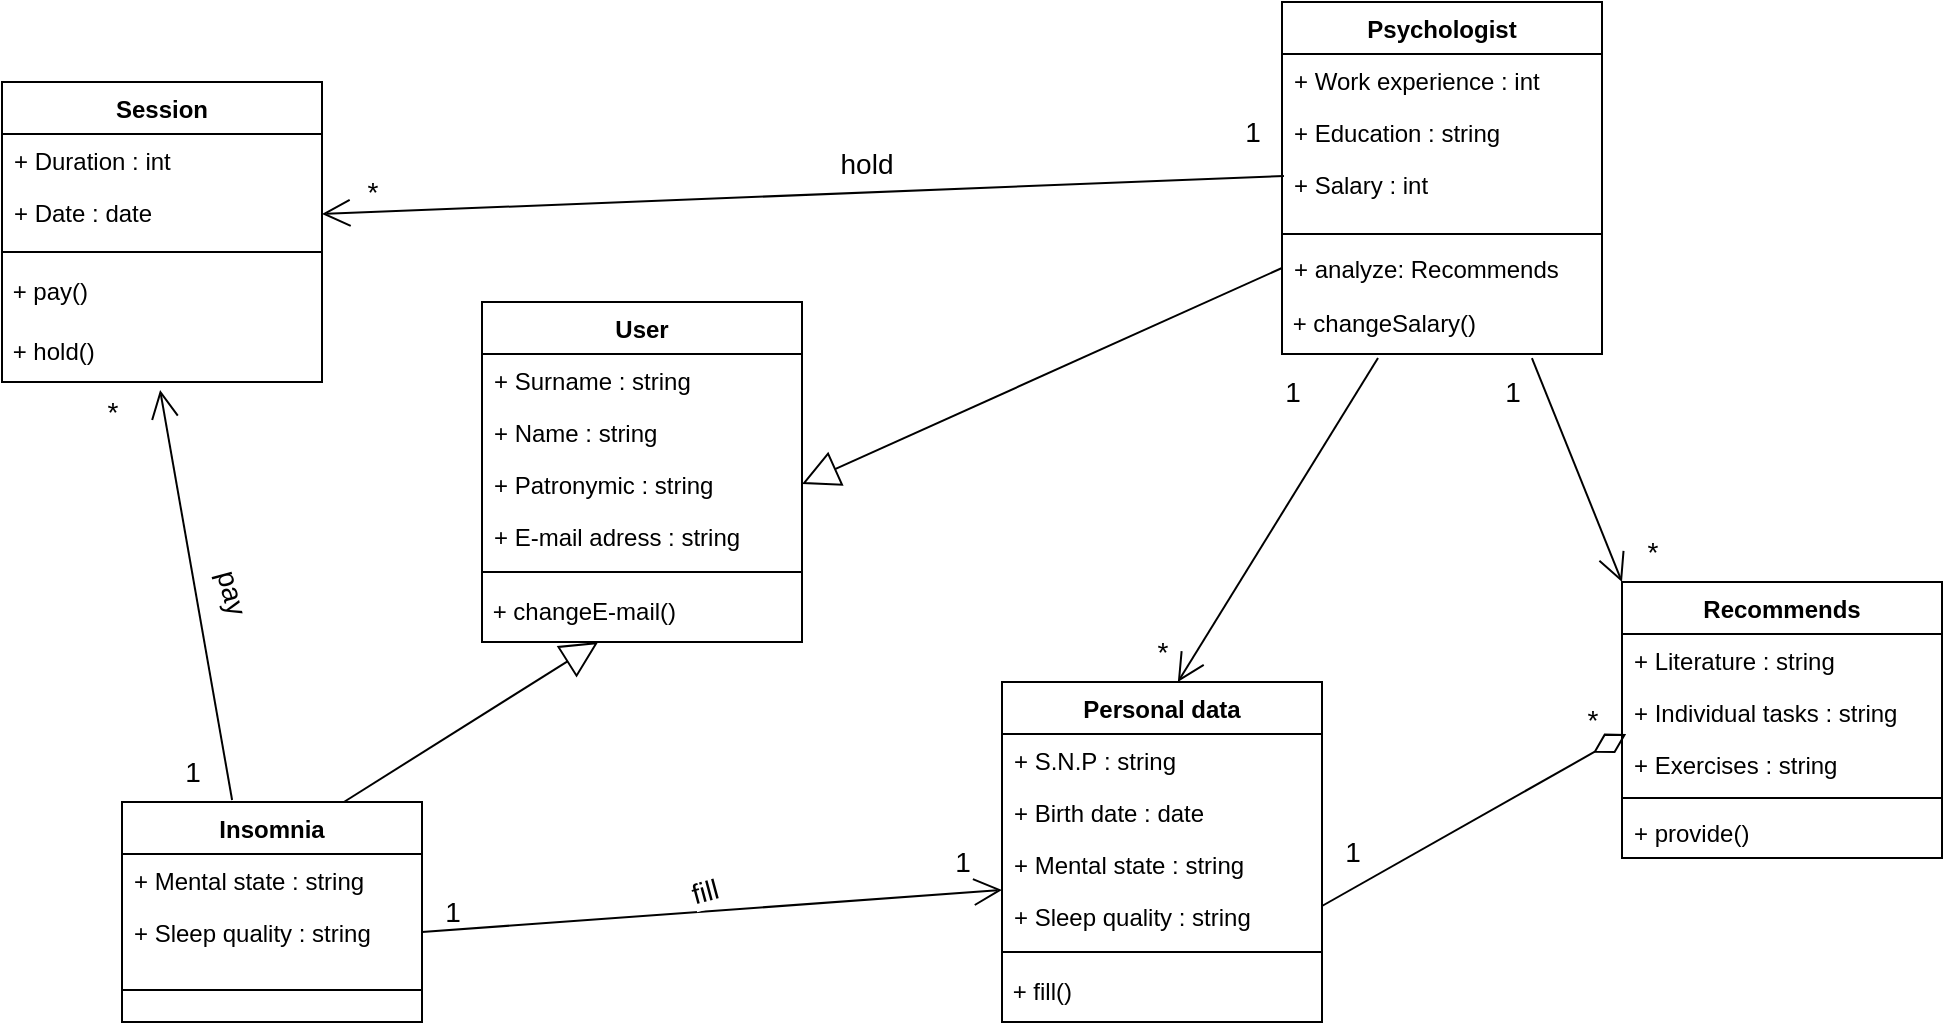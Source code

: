 <mxfile version="20.4.0" type="github"><diagram id="mCyr1kptdM3YggUfpTlr" name="Page-1"><mxGraphModel dx="2444" dy="1900" grid="1" gridSize="10" guides="1" tooltips="1" connect="1" arrows="1" fold="1" page="1" pageScale="1" pageWidth="850" pageHeight="1100" math="0" shadow="0"><root><mxCell id="0"/><mxCell id="1" parent="0"/><mxCell id="WNcvLl9ZO4tNJKM1Qj0L-1" value="User" style="swimlane;fontStyle=1;align=center;verticalAlign=top;childLayout=stackLayout;horizontal=1;startSize=26;horizontalStack=0;resizeParent=1;resizeParentMax=0;resizeLast=0;collapsible=1;marginBottom=0;" vertex="1" parent="1"><mxGeometry x="220" y="-710" width="160" height="170" as="geometry"/></mxCell><mxCell id="WNcvLl9ZO4tNJKM1Qj0L-2" value="+ Surname : string" style="text;strokeColor=none;fillColor=none;align=left;verticalAlign=top;spacingLeft=4;spacingRight=4;overflow=hidden;rotatable=0;points=[[0,0.5],[1,0.5]];portConstraint=eastwest;" vertex="1" parent="WNcvLl9ZO4tNJKM1Qj0L-1"><mxGeometry y="26" width="160" height="26" as="geometry"/></mxCell><mxCell id="WNcvLl9ZO4tNJKM1Qj0L-4" value="+ Name : string&#10;" style="text;strokeColor=none;fillColor=none;align=left;verticalAlign=top;spacingLeft=4;spacingRight=4;overflow=hidden;rotatable=0;points=[[0,0.5],[1,0.5]];portConstraint=eastwest;" vertex="1" parent="WNcvLl9ZO4tNJKM1Qj0L-1"><mxGeometry y="52" width="160" height="26" as="geometry"/></mxCell><mxCell id="WNcvLl9ZO4tNJKM1Qj0L-7" value="+ Patronymic : string" style="text;strokeColor=none;fillColor=none;align=left;verticalAlign=top;spacingLeft=4;spacingRight=4;overflow=hidden;rotatable=0;points=[[0,0.5],[1,0.5]];portConstraint=eastwest;" vertex="1" parent="WNcvLl9ZO4tNJKM1Qj0L-1"><mxGeometry y="78" width="160" height="26" as="geometry"/></mxCell><mxCell id="WNcvLl9ZO4tNJKM1Qj0L-8" value="+ E-mail adress : string" style="text;strokeColor=none;fillColor=none;align=left;verticalAlign=top;spacingLeft=4;spacingRight=4;overflow=hidden;rotatable=0;points=[[0,0.5],[1,0.5]];portConstraint=eastwest;" vertex="1" parent="WNcvLl9ZO4tNJKM1Qj0L-1"><mxGeometry y="104" width="160" height="26" as="geometry"/></mxCell><mxCell id="WNcvLl9ZO4tNJKM1Qj0L-3" value="" style="line;strokeWidth=1;fillColor=none;align=left;verticalAlign=middle;spacingTop=-1;spacingLeft=3;spacingRight=3;rotatable=0;labelPosition=right;points=[];portConstraint=eastwest;strokeColor=inherit;" vertex="1" parent="WNcvLl9ZO4tNJKM1Qj0L-1"><mxGeometry y="130" width="160" height="10" as="geometry"/></mxCell><mxCell id="WNcvLl9ZO4tNJKM1Qj0L-37" value="&lt;div style=&quot;text-align: justify;&quot;&gt;&lt;span style=&quot;background-color: initial;&quot;&gt;&amp;nbsp;+ changeE-mail()&lt;/span&gt;&lt;/div&gt;" style="text;html=1;align=left;verticalAlign=middle;resizable=0;points=[];autosize=1;strokeColor=none;fillColor=none;" vertex="1" parent="WNcvLl9ZO4tNJKM1Qj0L-1"><mxGeometry y="140" width="160" height="30" as="geometry"/></mxCell><mxCell id="WNcvLl9ZO4tNJKM1Qj0L-13" value="Session" style="swimlane;fontStyle=1;align=center;verticalAlign=top;childLayout=stackLayout;horizontal=1;startSize=26;horizontalStack=0;resizeParent=1;resizeParentMax=0;resizeLast=0;collapsible=1;marginBottom=0;" vertex="1" parent="1"><mxGeometry x="-20" y="-820" width="160" height="150" as="geometry"/></mxCell><mxCell id="WNcvLl9ZO4tNJKM1Qj0L-14" value="+ Duration : int" style="text;strokeColor=none;fillColor=none;align=left;verticalAlign=top;spacingLeft=4;spacingRight=4;overflow=hidden;rotatable=0;points=[[0,0.5],[1,0.5]];portConstraint=eastwest;" vertex="1" parent="WNcvLl9ZO4tNJKM1Qj0L-13"><mxGeometry y="26" width="160" height="26" as="geometry"/></mxCell><mxCell id="etiwIBcdiQbqdNMHtUx5-84" value="+ Date : date" style="text;strokeColor=none;fillColor=none;align=left;verticalAlign=top;spacingLeft=4;spacingRight=4;overflow=hidden;rotatable=0;points=[[0,0.5],[1,0.5]];portConstraint=eastwest;" parent="WNcvLl9ZO4tNJKM1Qj0L-13" vertex="1"><mxGeometry y="52" width="160" height="28" as="geometry"/></mxCell><mxCell id="WNcvLl9ZO4tNJKM1Qj0L-15" value="" style="line;strokeWidth=1;fillColor=none;align=left;verticalAlign=middle;spacingTop=-1;spacingLeft=3;spacingRight=3;rotatable=0;labelPosition=right;points=[];portConstraint=eastwest;strokeColor=inherit;" vertex="1" parent="WNcvLl9ZO4tNJKM1Qj0L-13"><mxGeometry y="80" width="160" height="10" as="geometry"/></mxCell><mxCell id="WNcvLl9ZO4tNJKM1Qj0L-38" value="&lt;div style=&quot;text-align: justify;&quot;&gt;&lt;span style=&quot;background-color: initial;&quot;&gt;&amp;nbsp;+ pay()&lt;/span&gt;&lt;/div&gt;" style="text;html=1;align=left;verticalAlign=middle;resizable=0;points=[];autosize=1;strokeColor=none;fillColor=none;" vertex="1" parent="WNcvLl9ZO4tNJKM1Qj0L-13"><mxGeometry y="90" width="160" height="30" as="geometry"/></mxCell><mxCell id="WNcvLl9ZO4tNJKM1Qj0L-40" value="&lt;div style=&quot;text-align: justify;&quot;&gt;&lt;span style=&quot;background-color: initial;&quot;&gt;&amp;nbsp;+ hold()&lt;/span&gt;&lt;/div&gt;" style="text;html=1;align=left;verticalAlign=middle;resizable=0;points=[];autosize=1;strokeColor=none;fillColor=none;" vertex="1" parent="WNcvLl9ZO4tNJKM1Qj0L-13"><mxGeometry y="120" width="160" height="30" as="geometry"/></mxCell><mxCell id="WNcvLl9ZO4tNJKM1Qj0L-17" value="Insomnia" style="swimlane;fontStyle=1;align=center;verticalAlign=top;childLayout=stackLayout;horizontal=1;startSize=26;horizontalStack=0;resizeParent=1;resizeParentMax=0;resizeLast=0;collapsible=1;marginBottom=0;" vertex="1" parent="1"><mxGeometry x="40" y="-460" width="150" height="110" as="geometry"/></mxCell><mxCell id="WNcvLl9ZO4tNJKM1Qj0L-18" value="+ Mental state : string&#10;&#10;&#10;" style="text;strokeColor=none;fillColor=none;align=left;verticalAlign=top;spacingLeft=4;spacingRight=4;overflow=hidden;rotatable=0;points=[[0,0.5],[1,0.5]];portConstraint=eastwest;" vertex="1" parent="WNcvLl9ZO4tNJKM1Qj0L-17"><mxGeometry y="26" width="150" height="26" as="geometry"/></mxCell><mxCell id="etiwIBcdiQbqdNMHtUx5-36" value="+ Sleep quality : string&#10;" style="text;strokeColor=none;fillColor=none;align=left;verticalAlign=top;spacingLeft=4;spacingRight=4;overflow=hidden;rotatable=0;points=[[0,0.5],[1,0.5]];portConstraint=eastwest;" parent="WNcvLl9ZO4tNJKM1Qj0L-17" vertex="1"><mxGeometry y="52" width="150" height="26" as="geometry"/></mxCell><mxCell id="WNcvLl9ZO4tNJKM1Qj0L-19" value="" style="line;strokeWidth=1;fillColor=none;align=left;verticalAlign=middle;spacingTop=-1;spacingLeft=3;spacingRight=3;rotatable=0;labelPosition=right;points=[];portConstraint=eastwest;strokeColor=inherit;" vertex="1" parent="WNcvLl9ZO4tNJKM1Qj0L-17"><mxGeometry y="78" width="150" height="32" as="geometry"/></mxCell><mxCell id="WNcvLl9ZO4tNJKM1Qj0L-23" value="Personal data" style="swimlane;fontStyle=1;align=center;verticalAlign=top;childLayout=stackLayout;horizontal=1;startSize=26;horizontalStack=0;resizeParent=1;resizeParentMax=0;resizeLast=0;collapsible=1;marginBottom=0;" vertex="1" parent="1"><mxGeometry x="480" y="-520" width="160" height="170" as="geometry"/></mxCell><mxCell id="etiwIBcdiQbqdNMHtUx5-40" value="+ S.N.P : string" style="text;strokeColor=none;fillColor=none;align=left;verticalAlign=top;spacingLeft=4;spacingRight=4;overflow=hidden;rotatable=0;points=[[0,0.5],[1,0.5]];portConstraint=eastwest;" parent="WNcvLl9ZO4tNJKM1Qj0L-23" vertex="1"><mxGeometry y="26" width="160" height="26" as="geometry"/></mxCell><mxCell id="WNcvLl9ZO4tNJKM1Qj0L-46" value="" style="endArrow=none;html=1;startSize=12;startArrow=open;startFill=0;entryX=1;entryY=0.5;entryDx=0;entryDy=0;exitX=0;exitY=0;exitDx=0;exitDy=0;" edge="1" parent="WNcvLl9ZO4tNJKM1Qj0L-23" target="etiwIBcdiQbqdNMHtUx5-36"><mxGeometry relative="1" as="geometry"><mxPoint x="5.684e-14" y="104" as="sourcePoint"/><mxPoint x="77.04" y="-47.01" as="targetPoint"/></mxGeometry></mxCell><mxCell id="WNcvLl9ZO4tNJKM1Qj0L-52" value="fill" style="edgeLabel;html=1;align=center;verticalAlign=middle;resizable=0;points=[];fontSize=14;rotation=-15;" vertex="1" connectable="0" parent="WNcvLl9ZO4tNJKM1Qj0L-46"><mxGeometry x="0.288" y="-4" relative="1" as="geometry"><mxPoint x="37" y="-9" as="offset"/></mxGeometry></mxCell><mxCell id="etiwIBcdiQbqdNMHtUx5-41" value="+ Birth date : date" style="text;strokeColor=none;fillColor=none;align=left;verticalAlign=top;spacingLeft=4;spacingRight=4;overflow=hidden;rotatable=0;points=[[0,0.5],[1,0.5]];portConstraint=eastwest;" parent="WNcvLl9ZO4tNJKM1Qj0L-23" vertex="1"><mxGeometry y="52" width="160" height="26" as="geometry"/></mxCell><mxCell id="etiwIBcdiQbqdNMHtUx5-43" value="+ Mental state : string" style="text;strokeColor=none;fillColor=none;align=left;verticalAlign=top;spacingLeft=4;spacingRight=4;overflow=hidden;rotatable=0;points=[[0,0.5],[1,0.5]];portConstraint=eastwest;" parent="WNcvLl9ZO4tNJKM1Qj0L-23" vertex="1"><mxGeometry y="78" width="160" height="26" as="geometry"/></mxCell><mxCell id="etiwIBcdiQbqdNMHtUx5-42" value="+ Sleep quality : string" style="text;strokeColor=none;fillColor=none;align=left;verticalAlign=top;spacingLeft=4;spacingRight=4;overflow=hidden;rotatable=0;points=[[0,0.5],[1,0.5]];portConstraint=eastwest;" parent="WNcvLl9ZO4tNJKM1Qj0L-23" vertex="1"><mxGeometry y="104" width="160" height="26" as="geometry"/></mxCell><mxCell id="WNcvLl9ZO4tNJKM1Qj0L-28" value="" style="line;strokeWidth=1;fillColor=none;align=left;verticalAlign=middle;spacingTop=-1;spacingLeft=3;spacingRight=3;rotatable=0;labelPosition=right;points=[];portConstraint=eastwest;strokeColor=inherit;" vertex="1" parent="WNcvLl9ZO4tNJKM1Qj0L-23"><mxGeometry y="130" width="160" height="10" as="geometry"/></mxCell><mxCell id="WNcvLl9ZO4tNJKM1Qj0L-39" value="&lt;div style=&quot;text-align: justify;&quot;&gt;&lt;span style=&quot;background-color: initial;&quot;&gt;&amp;nbsp;+ fill()&lt;/span&gt;&lt;/div&gt;" style="text;html=1;align=left;verticalAlign=middle;resizable=0;points=[];autosize=1;strokeColor=none;fillColor=none;" vertex="1" parent="WNcvLl9ZO4tNJKM1Qj0L-23"><mxGeometry y="140" width="160" height="30" as="geometry"/></mxCell><mxCell id="WNcvLl9ZO4tNJKM1Qj0L-29" value="Recommends" style="swimlane;fontStyle=1;align=center;verticalAlign=top;childLayout=stackLayout;horizontal=1;startSize=26;horizontalStack=0;resizeParent=1;resizeParentMax=0;resizeLast=0;collapsible=1;marginBottom=0;" vertex="1" parent="1"><mxGeometry x="790" y="-570" width="160" height="138" as="geometry"/></mxCell><mxCell id="WNcvLl9ZO4tNJKM1Qj0L-30" value="+ Literature : string" style="text;strokeColor=none;fillColor=none;align=left;verticalAlign=top;spacingLeft=4;spacingRight=4;overflow=hidden;rotatable=0;points=[[0,0.5],[1,0.5]];portConstraint=eastwest;" vertex="1" parent="WNcvLl9ZO4tNJKM1Qj0L-29"><mxGeometry y="26" width="160" height="26" as="geometry"/></mxCell><mxCell id="etiwIBcdiQbqdNMHtUx5-115" value="+ Individual tasks : string" style="text;strokeColor=none;fillColor=none;align=left;verticalAlign=top;spacingLeft=4;spacingRight=4;overflow=hidden;rotatable=0;points=[[0,0.5],[1,0.5]];portConstraint=eastwest;" parent="WNcvLl9ZO4tNJKM1Qj0L-29" vertex="1"><mxGeometry y="52" width="160" height="26" as="geometry"/></mxCell><mxCell id="etiwIBcdiQbqdNMHtUx5-116" value="+ Exercises : string" style="text;strokeColor=none;fillColor=none;align=left;verticalAlign=top;spacingLeft=4;spacingRight=4;overflow=hidden;rotatable=0;points=[[0,0.5],[1,0.5]];portConstraint=eastwest;" parent="WNcvLl9ZO4tNJKM1Qj0L-29" vertex="1"><mxGeometry y="78" width="160" height="26" as="geometry"/></mxCell><mxCell id="WNcvLl9ZO4tNJKM1Qj0L-31" value="" style="line;strokeWidth=1;fillColor=none;align=left;verticalAlign=middle;spacingTop=-1;spacingLeft=3;spacingRight=3;rotatable=0;labelPosition=right;points=[];portConstraint=eastwest;strokeColor=inherit;" vertex="1" parent="WNcvLl9ZO4tNJKM1Qj0L-29"><mxGeometry y="104" width="160" height="8" as="geometry"/></mxCell><mxCell id="WNcvLl9ZO4tNJKM1Qj0L-32" value="+ provide()" style="text;strokeColor=none;fillColor=none;align=left;verticalAlign=top;spacingLeft=4;spacingRight=4;overflow=hidden;rotatable=0;points=[[0,0.5],[1,0.5]];portConstraint=eastwest;" vertex="1" parent="WNcvLl9ZO4tNJKM1Qj0L-29"><mxGeometry y="112" width="160" height="26" as="geometry"/></mxCell><mxCell id="WNcvLl9ZO4tNJKM1Qj0L-33" value="Psychologist" style="swimlane;fontStyle=1;align=center;verticalAlign=top;childLayout=stackLayout;horizontal=1;startSize=26;horizontalStack=0;resizeParent=1;resizeParentMax=0;resizeLast=0;collapsible=1;marginBottom=0;" vertex="1" parent="1"><mxGeometry x="620" y="-860" width="160" height="176" as="geometry"/></mxCell><mxCell id="WNcvLl9ZO4tNJKM1Qj0L-34" value="+ Work experience : int" style="text;strokeColor=none;fillColor=none;align=left;verticalAlign=top;spacingLeft=4;spacingRight=4;overflow=hidden;rotatable=0;points=[[0,0.5],[1,0.5]];portConstraint=eastwest;" vertex="1" parent="WNcvLl9ZO4tNJKM1Qj0L-33"><mxGeometry y="26" width="160" height="26" as="geometry"/></mxCell><mxCell id="etiwIBcdiQbqdNMHtUx5-25" value="+ Education : string" style="text;strokeColor=none;fillColor=none;align=left;verticalAlign=top;spacingLeft=4;spacingRight=4;overflow=hidden;rotatable=0;points=[[0,0.5],[1,0.5]];portConstraint=eastwest;" parent="WNcvLl9ZO4tNJKM1Qj0L-33" vertex="1"><mxGeometry y="52" width="160" height="26" as="geometry"/></mxCell><mxCell id="etiwIBcdiQbqdNMHtUx5-26" value="+ Salary : int" style="text;strokeColor=none;fillColor=none;align=left;verticalAlign=top;spacingLeft=4;spacingRight=4;overflow=hidden;rotatable=0;points=[[0,0.5],[1,0.5]];portConstraint=eastwest;" parent="WNcvLl9ZO4tNJKM1Qj0L-33" vertex="1"><mxGeometry y="78" width="160" height="34" as="geometry"/></mxCell><mxCell id="WNcvLl9ZO4tNJKM1Qj0L-35" value="" style="line;strokeWidth=1;fillColor=none;align=left;verticalAlign=middle;spacingTop=-1;spacingLeft=3;spacingRight=3;rotatable=0;labelPosition=right;points=[];portConstraint=eastwest;strokeColor=inherit;" vertex="1" parent="WNcvLl9ZO4tNJKM1Qj0L-33"><mxGeometry y="112" width="160" height="8" as="geometry"/></mxCell><mxCell id="WNcvLl9ZO4tNJKM1Qj0L-36" value="+ analyze: Recommends&#10;" style="text;strokeColor=none;fillColor=none;align=left;verticalAlign=top;spacingLeft=4;spacingRight=4;overflow=hidden;rotatable=0;points=[[0,0.5],[1,0.5]];portConstraint=eastwest;" vertex="1" parent="WNcvLl9ZO4tNJKM1Qj0L-33"><mxGeometry y="120" width="160" height="26" as="geometry"/></mxCell><mxCell id="WNcvLl9ZO4tNJKM1Qj0L-65" value="&lt;div style=&quot;text-align: justify;&quot;&gt;&lt;span style=&quot;background-color: initial;&quot;&gt;&amp;nbsp;+ changeSalary()&lt;/span&gt;&lt;/div&gt;" style="text;html=1;align=left;verticalAlign=middle;resizable=0;points=[];autosize=1;strokeColor=none;fillColor=none;" vertex="1" parent="WNcvLl9ZO4tNJKM1Qj0L-33"><mxGeometry y="146" width="160" height="30" as="geometry"/></mxCell><mxCell id="WNcvLl9ZO4tNJKM1Qj0L-41" value="" style="endArrow=block;endSize=16;endFill=0;html=1;exitX=0.5;exitY=0;exitDx=0;exitDy=0;entryX=0.363;entryY=1;entryDx=0;entryDy=0;entryPerimeter=0;" edge="1" parent="1" target="WNcvLl9ZO4tNJKM1Qj0L-37"><mxGeometry x="0.007" y="-8" width="160" relative="1" as="geometry"><mxPoint x="150.95" y="-460" as="sourcePoint"/><mxPoint x="220.003" y="-542" as="targetPoint"/><mxPoint as="offset"/><Array as="points"/></mxGeometry></mxCell><mxCell id="WNcvLl9ZO4tNJKM1Qj0L-42" value="" style="endArrow=none;html=1;startSize=12;startArrow=open;startFill=0;entryX=0.781;entryY=1.067;entryDx=0;entryDy=0;entryPerimeter=0;exitX=0;exitY=0;exitDx=0;exitDy=0;" edge="1" parent="1" source="WNcvLl9ZO4tNJKM1Qj0L-29" target="WNcvLl9ZO4tNJKM1Qj0L-65"><mxGeometry relative="1" as="geometry"><mxPoint x="900.08" y="-492" as="sourcePoint"/><mxPoint x="740" y="-631.998" as="targetPoint"/></mxGeometry></mxCell><mxCell id="WNcvLl9ZO4tNJKM1Qj0L-43" value="" style="endArrow=none;html=1;startSize=12;startArrow=open;startFill=0;exitX=0;exitY=0;exitDx=0;exitDy=0;entryX=0.3;entryY=1.067;entryDx=0;entryDy=0;entryPerimeter=0;" edge="1" parent="1" target="WNcvLl9ZO4tNJKM1Qj0L-65"><mxGeometry relative="1" as="geometry"><mxPoint x="567.92" y="-520" as="sourcePoint"/><mxPoint x="650" y="-680" as="targetPoint"/></mxGeometry></mxCell><mxCell id="WNcvLl9ZO4tNJKM1Qj0L-44" value="" style="endArrow=diamondThin;endSize=16;endFill=0;html=1;exitX=0.5;exitY=0;exitDx=0;exitDy=0;entryX=0.013;entryY=-0.077;entryDx=0;entryDy=0;entryPerimeter=0;" edge="1" parent="1" target="etiwIBcdiQbqdNMHtUx5-116"><mxGeometry x="0.007" y="-8" width="160" relative="1" as="geometry"><mxPoint x="640" y="-408" as="sourcePoint"/><mxPoint x="709.053" y="-490" as="targetPoint"/><mxPoint as="offset"/><Array as="points"/></mxGeometry></mxCell><mxCell id="WNcvLl9ZO4tNJKM1Qj0L-47" value="" style="endArrow=none;html=1;startSize=12;startArrow=open;startFill=0;entryX=0.367;entryY=-0.009;entryDx=0;entryDy=0;exitX=0.494;exitY=1.133;exitDx=0;exitDy=0;exitPerimeter=0;entryPerimeter=0;" edge="1" parent="1" source="WNcvLl9ZO4tNJKM1Qj0L-40" target="WNcvLl9ZO4tNJKM1Qj0L-17"><mxGeometry relative="1" as="geometry"><mxPoint x="260" y="-541" as="sourcePoint"/><mxPoint x="-30" y="-520" as="targetPoint"/></mxGeometry></mxCell><mxCell id="WNcvLl9ZO4tNJKM1Qj0L-48" value="" style="endArrow=none;html=1;startSize=12;startArrow=open;startFill=0;entryX=0.006;entryY=0.265;entryDx=0;entryDy=0;exitX=1;exitY=0.5;exitDx=0;exitDy=0;entryPerimeter=0;" edge="1" parent="1" source="etiwIBcdiQbqdNMHtUx5-84" target="etiwIBcdiQbqdNMHtUx5-26"><mxGeometry relative="1" as="geometry"><mxPoint x="330.0" y="-840" as="sourcePoint"/><mxPoint x="366.01" y="-634.98" as="targetPoint"/></mxGeometry></mxCell><mxCell id="WNcvLl9ZO4tNJKM1Qj0L-50" value="&lt;font style=&quot;font-size: 14px;&quot;&gt;hold&lt;/font&gt;" style="edgeLabel;html=1;align=center;verticalAlign=middle;resizable=0;points=[];" vertex="1" connectable="0" parent="WNcvLl9ZO4tNJKM1Qj0L-48"><mxGeometry x="0.24" y="3" relative="1" as="geometry"><mxPoint x="-26" y="-10" as="offset"/></mxGeometry></mxCell><mxCell id="WNcvLl9ZO4tNJKM1Qj0L-49" value="" style="endArrow=block;endSize=16;endFill=0;html=1;exitX=0;exitY=0.5;exitDx=0;exitDy=0;entryX=1;entryY=0.5;entryDx=0;entryDy=0;" edge="1" parent="1" source="WNcvLl9ZO4tNJKM1Qj0L-36" target="WNcvLl9ZO4tNJKM1Qj0L-7"><mxGeometry x="0.007" y="-8" width="160" relative="1" as="geometry"><mxPoint x="480.0" y="-594" as="sourcePoint"/><mxPoint x="607.13" y="-674" as="targetPoint"/><mxPoint as="offset"/><Array as="points"/></mxGeometry></mxCell><mxCell id="WNcvLl9ZO4tNJKM1Qj0L-51" value="pay" style="text;html=1;align=center;verticalAlign=middle;resizable=0;points=[];autosize=1;strokeColor=none;fillColor=none;fontSize=14;rotation=75;" vertex="1" parent="1"><mxGeometry x="70" y="-580" width="50" height="30" as="geometry"/></mxCell><mxCell id="WNcvLl9ZO4tNJKM1Qj0L-53" value="1" style="text;html=1;align=center;verticalAlign=middle;resizable=0;points=[];autosize=1;strokeColor=none;fillColor=none;fontSize=14;" vertex="1" parent="1"><mxGeometry x="445" y="-445" width="30" height="30" as="geometry"/></mxCell><mxCell id="WNcvLl9ZO4tNJKM1Qj0L-54" value="1" style="text;html=1;align=center;verticalAlign=middle;resizable=0;points=[];autosize=1;strokeColor=none;fillColor=none;fontSize=14;" vertex="1" parent="1"><mxGeometry x="190" y="-420" width="30" height="30" as="geometry"/></mxCell><mxCell id="WNcvLl9ZO4tNJKM1Qj0L-55" value="1" style="text;html=1;align=center;verticalAlign=middle;resizable=0;points=[];autosize=1;strokeColor=none;fillColor=none;fontSize=14;" vertex="1" parent="1"><mxGeometry x="640" y="-450" width="30" height="30" as="geometry"/></mxCell><mxCell id="WNcvLl9ZO4tNJKM1Qj0L-56" value="1" style="text;html=1;align=center;verticalAlign=middle;resizable=0;points=[];autosize=1;strokeColor=none;fillColor=none;fontSize=14;" vertex="1" parent="1"><mxGeometry x="610" y="-680" width="30" height="30" as="geometry"/></mxCell><mxCell id="WNcvLl9ZO4tNJKM1Qj0L-57" value="1" style="text;html=1;align=center;verticalAlign=middle;resizable=0;points=[];autosize=1;strokeColor=none;fillColor=none;fontSize=14;" vertex="1" parent="1"><mxGeometry x="720" y="-680" width="30" height="30" as="geometry"/></mxCell><mxCell id="WNcvLl9ZO4tNJKM1Qj0L-58" value="1" style="text;html=1;align=center;verticalAlign=middle;resizable=0;points=[];autosize=1;strokeColor=none;fillColor=none;fontSize=14;" vertex="1" parent="1"><mxGeometry x="590" y="-810" width="30" height="30" as="geometry"/></mxCell><mxCell id="WNcvLl9ZO4tNJKM1Qj0L-59" value="*" style="text;html=1;align=center;verticalAlign=middle;resizable=0;points=[];autosize=1;strokeColor=none;fillColor=none;fontSize=14;" vertex="1" parent="1"><mxGeometry x="545" y="-550" width="30" height="30" as="geometry"/></mxCell><mxCell id="WNcvLl9ZO4tNJKM1Qj0L-60" value="*" style="text;html=1;align=center;verticalAlign=middle;resizable=0;points=[];autosize=1;strokeColor=none;fillColor=none;fontSize=14;" vertex="1" parent="1"><mxGeometry x="760" y="-516" width="30" height="30" as="geometry"/></mxCell><mxCell id="WNcvLl9ZO4tNJKM1Qj0L-61" value="*" style="text;html=1;align=center;verticalAlign=middle;resizable=0;points=[];autosize=1;strokeColor=none;fillColor=none;fontSize=14;" vertex="1" parent="1"><mxGeometry x="790" y="-600" width="30" height="30" as="geometry"/></mxCell><mxCell id="WNcvLl9ZO4tNJKM1Qj0L-62" value="*" style="text;html=1;align=center;verticalAlign=middle;resizable=0;points=[];autosize=1;strokeColor=none;fillColor=none;fontSize=14;" vertex="1" parent="1"><mxGeometry x="20" y="-670" width="30" height="30" as="geometry"/></mxCell><mxCell id="WNcvLl9ZO4tNJKM1Qj0L-63" value="*" style="text;html=1;align=center;verticalAlign=middle;resizable=0;points=[];autosize=1;strokeColor=none;fillColor=none;fontSize=14;" vertex="1" parent="1"><mxGeometry x="150" y="-780" width="30" height="30" as="geometry"/></mxCell><mxCell id="WNcvLl9ZO4tNJKM1Qj0L-64" value="1" style="text;html=1;align=center;verticalAlign=middle;resizable=0;points=[];autosize=1;strokeColor=none;fillColor=none;fontSize=14;" vertex="1" parent="1"><mxGeometry x="60" y="-490" width="30" height="30" as="geometry"/></mxCell></root></mxGraphModel></diagram></mxfile>